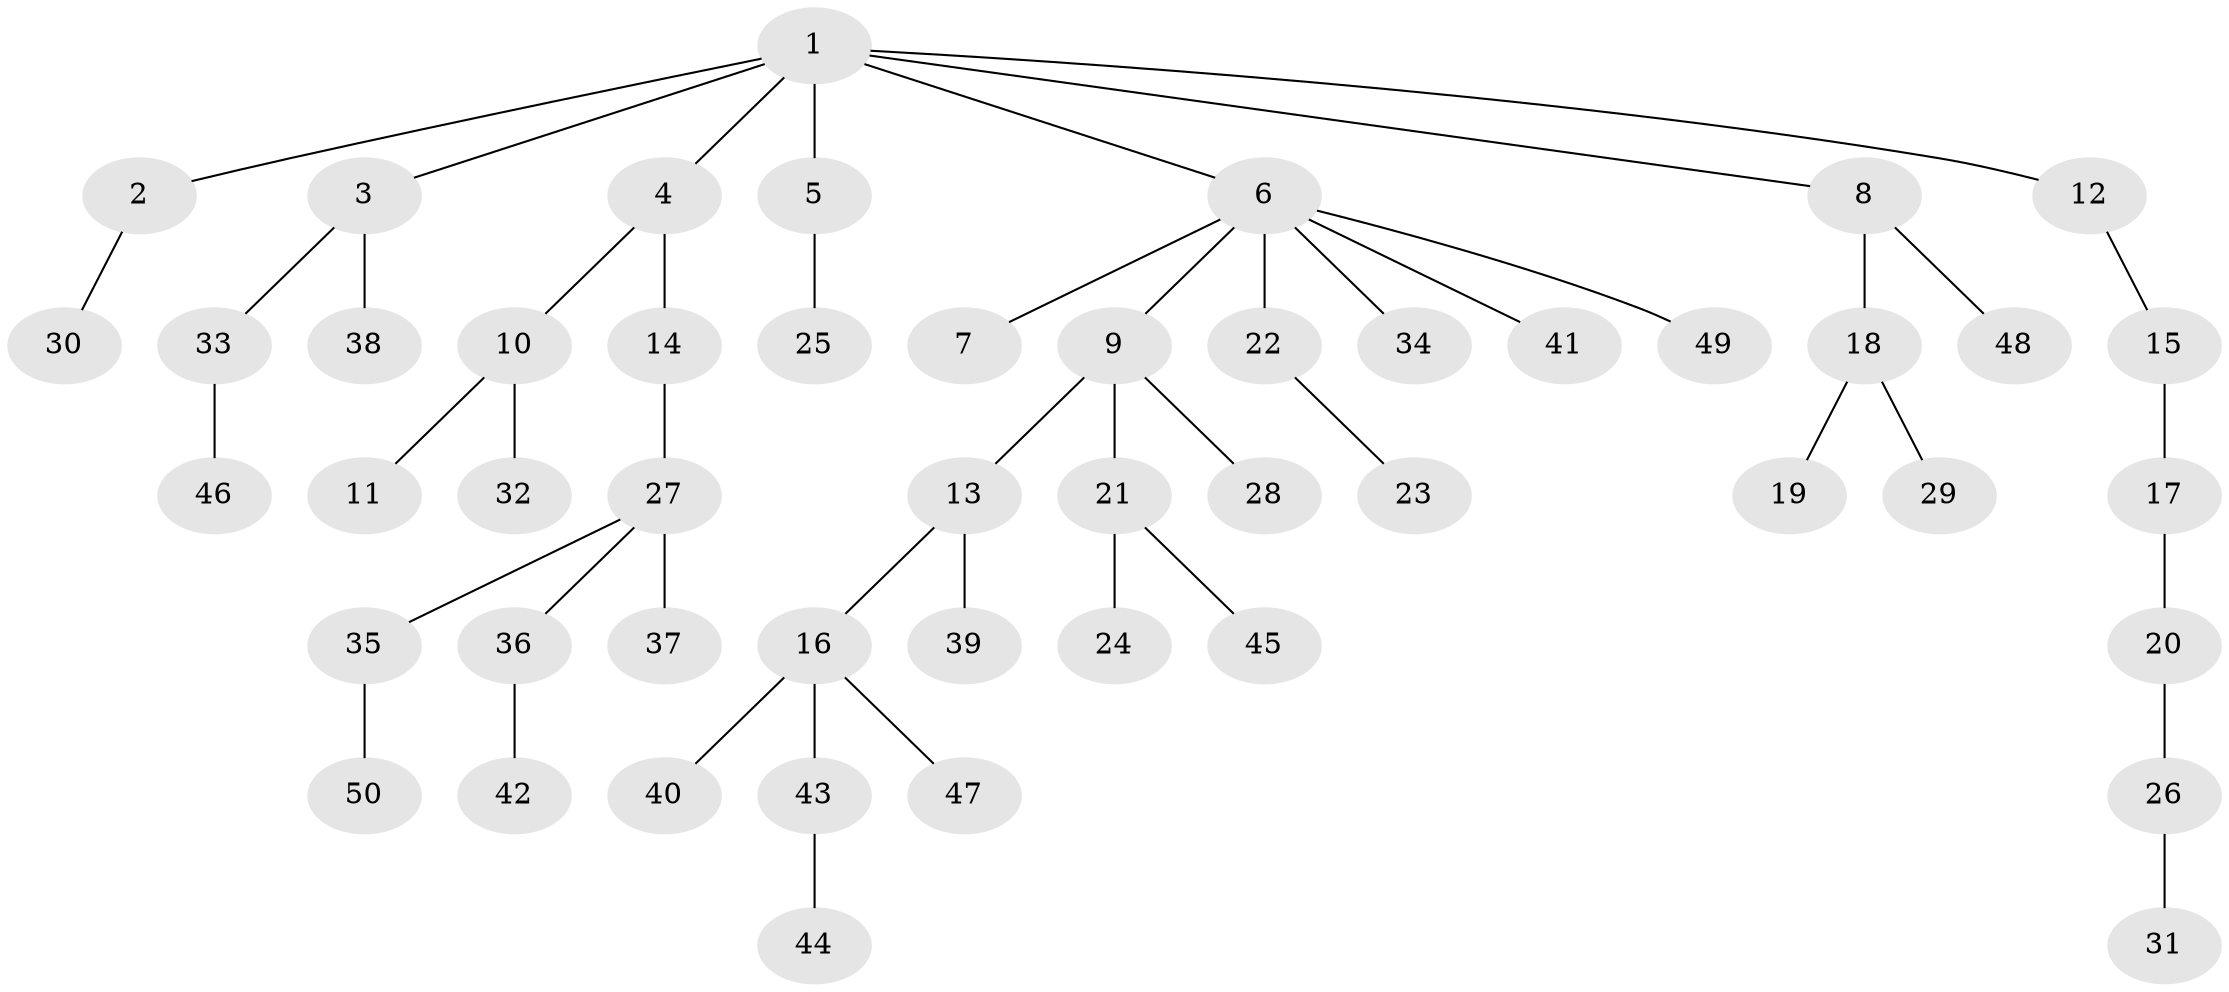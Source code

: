 // coarse degree distribution, {7: 0.03225806451612903, 1: 0.5806451612903226, 2: 0.22580645161290322, 3: 0.06451612903225806, 6: 0.03225806451612903, 5: 0.03225806451612903, 4: 0.03225806451612903}
// Generated by graph-tools (version 1.1) at 2025/24/03/03/25 07:24:07]
// undirected, 50 vertices, 49 edges
graph export_dot {
graph [start="1"]
  node [color=gray90,style=filled];
  1;
  2;
  3;
  4;
  5;
  6;
  7;
  8;
  9;
  10;
  11;
  12;
  13;
  14;
  15;
  16;
  17;
  18;
  19;
  20;
  21;
  22;
  23;
  24;
  25;
  26;
  27;
  28;
  29;
  30;
  31;
  32;
  33;
  34;
  35;
  36;
  37;
  38;
  39;
  40;
  41;
  42;
  43;
  44;
  45;
  46;
  47;
  48;
  49;
  50;
  1 -- 2;
  1 -- 3;
  1 -- 4;
  1 -- 5;
  1 -- 6;
  1 -- 8;
  1 -- 12;
  2 -- 30;
  3 -- 33;
  3 -- 38;
  4 -- 10;
  4 -- 14;
  5 -- 25;
  6 -- 7;
  6 -- 9;
  6 -- 22;
  6 -- 34;
  6 -- 41;
  6 -- 49;
  8 -- 18;
  8 -- 48;
  9 -- 13;
  9 -- 21;
  9 -- 28;
  10 -- 11;
  10 -- 32;
  12 -- 15;
  13 -- 16;
  13 -- 39;
  14 -- 27;
  15 -- 17;
  16 -- 40;
  16 -- 43;
  16 -- 47;
  17 -- 20;
  18 -- 19;
  18 -- 29;
  20 -- 26;
  21 -- 24;
  21 -- 45;
  22 -- 23;
  26 -- 31;
  27 -- 35;
  27 -- 36;
  27 -- 37;
  33 -- 46;
  35 -- 50;
  36 -- 42;
  43 -- 44;
}
